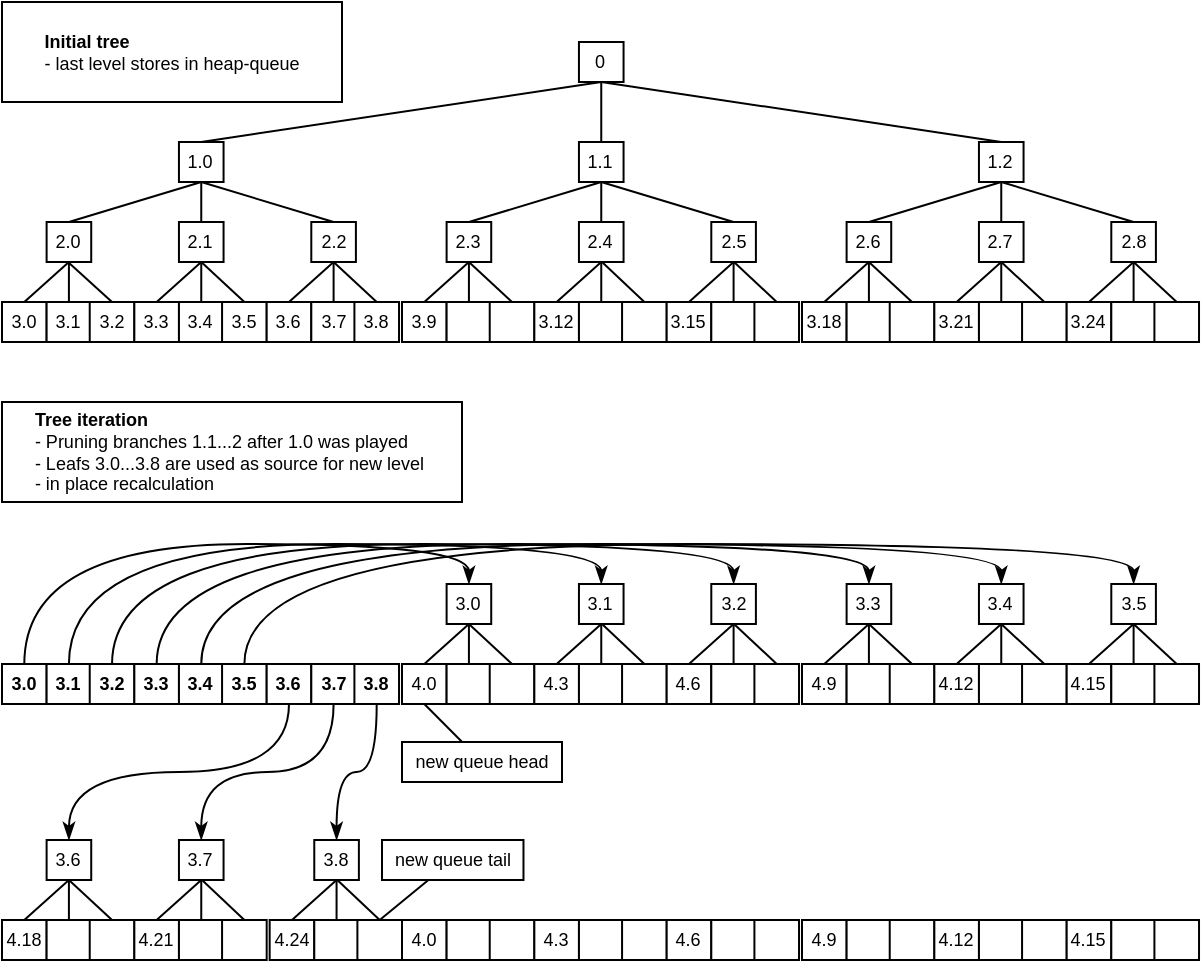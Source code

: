 <mxfile>
    <diagram id="C5RBs43oDa-KdzZeNtuy" name="Page-1">
        <mxGraphModel dx="778" dy="470" grid="1" gridSize="10" guides="1" tooltips="1" connect="1" arrows="1" fold="1" page="1" pageScale="1" pageWidth="827" pageHeight="1169" math="0" shadow="0">
            <root>
                <mxCell id="WIyWlLk6GJQsqaUBKTNV-0"/>
                <mxCell id="WIyWlLk6GJQsqaUBKTNV-1" parent="WIyWlLk6GJQsqaUBKTNV-0"/>
                <mxCell id="Z5hQmFH2F7mChiqIoMt5-158" value="" style="edgeStyle=none;rounded=0;orthogonalLoop=1;jettySize=auto;html=1;fontSize=9;entryX=0.5;entryY=0;entryDx=0;entryDy=0;endArrow=none;endFill=0;" parent="WIyWlLk6GJQsqaUBKTNV-1" source="Z5hQmFH2F7mChiqIoMt5-146" target="Z5hQmFH2F7mChiqIoMt5-14" edge="1">
                    <mxGeometry relative="1" as="geometry">
                        <mxPoint x="63.457" y="243" as="targetPoint"/>
                    </mxGeometry>
                </mxCell>
                <mxCell id="Z5hQmFH2F7mChiqIoMt5-254" value="" style="edgeStyle=none;rounded=0;orthogonalLoop=1;jettySize=auto;html=1;fontSize=9;exitX=0.5;exitY=1;exitDx=0;exitDy=0;endArrow=none;endFill=0;entryX=0.5;entryY=0;entryDx=0;entryDy=0;" parent="WIyWlLk6GJQsqaUBKTNV-1" source="Z5hQmFH2F7mChiqIoMt5-252" target="Z5hQmFH2F7mChiqIoMt5-146" edge="1">
                    <mxGeometry relative="1" as="geometry">
                        <mxPoint x="63.457" y="63" as="sourcePoint"/>
                    </mxGeometry>
                </mxCell>
                <mxCell id="Z5hQmFH2F7mChiqIoMt5-146" value="2.0" style="rounded=0;whiteSpace=wrap;html=1;fontSize=9;" parent="WIyWlLk6GJQsqaUBKTNV-1" vertex="1">
                    <mxGeometry x="52.305" y="143" width="22.305" height="20" as="geometry"/>
                </mxCell>
                <mxCell id="Z5hQmFH2F7mChiqIoMt5-156" value="" style="edgeStyle=none;rounded=0;orthogonalLoop=1;jettySize=auto;html=1;fontSize=9;entryX=0.5;entryY=0;entryDx=0;entryDy=0;endArrow=none;endFill=0;" parent="WIyWlLk6GJQsqaUBKTNV-1" target="Z5hQmFH2F7mChiqIoMt5-15" edge="1">
                    <mxGeometry relative="1" as="geometry">
                        <mxPoint x="63" y="163" as="sourcePoint"/>
                    </mxGeometry>
                </mxCell>
                <mxCell id="Z5hQmFH2F7mChiqIoMt5-157" value="" style="edgeStyle=none;rounded=0;orthogonalLoop=1;jettySize=auto;html=1;fontSize=9;exitX=0.5;exitY=1;exitDx=0;exitDy=0;entryX=0.5;entryY=0;entryDx=0;entryDy=0;endArrow=none;endFill=0;" parent="WIyWlLk6GJQsqaUBKTNV-1" source="Z5hQmFH2F7mChiqIoMt5-146" target="Z5hQmFH2F7mChiqIoMt5-13" edge="1">
                    <mxGeometry relative="1" as="geometry">
                        <mxPoint x="41.152" y="103" as="sourcePoint"/>
                    </mxGeometry>
                </mxCell>
                <object label="" branch="0" id="Z5hQmFH2F7mChiqIoMt5-19">
                    <mxCell style="group;fontSize=9;" parent="WIyWlLk6GJQsqaUBKTNV-1" vertex="1" connectable="0">
                        <mxGeometry x="30" y="183" width="66.171" height="20" as="geometry"/>
                    </mxCell>
                </object>
                <mxCell id="Z5hQmFH2F7mChiqIoMt5-13" value="3.0" style="rounded=0;whiteSpace=wrap;html=1;fontSize=9;" parent="Z5hQmFH2F7mChiqIoMt5-19" vertex="1">
                    <mxGeometry width="22.305" height="20" as="geometry"/>
                </mxCell>
                <mxCell id="Z5hQmFH2F7mChiqIoMt5-14" value="3.1&lt;span style=&quot;white-space: pre; font-size: 9px;&quot;&gt;&lt;/span&gt;" style="rounded=0;whiteSpace=wrap;html=1;fontSize=9;" parent="Z5hQmFH2F7mChiqIoMt5-19" vertex="1">
                    <mxGeometry x="22.305" width="22.305" height="20" as="geometry"/>
                </mxCell>
                <mxCell id="Z5hQmFH2F7mChiqIoMt5-15" value="3.2" style="rounded=0;whiteSpace=wrap;html=1;fontSize=9;" parent="Z5hQmFH2F7mChiqIoMt5-19" vertex="1">
                    <mxGeometry x="43.866" width="22.305" height="20" as="geometry"/>
                </mxCell>
                <mxCell id="Z5hQmFH2F7mChiqIoMt5-175" value="" style="edgeStyle=none;rounded=0;orthogonalLoop=1;jettySize=auto;html=1;fontSize=9;entryX=0.5;entryY=0;entryDx=0;entryDy=0;endArrow=none;endFill=0;" parent="WIyWlLk6GJQsqaUBKTNV-1" source="Z5hQmFH2F7mChiqIoMt5-176" target="Z5hQmFH2F7mChiqIoMt5-181" edge="1">
                    <mxGeometry relative="1" as="geometry">
                        <mxPoint x="129.627" y="243" as="targetPoint"/>
                    </mxGeometry>
                </mxCell>
                <mxCell id="Z5hQmFH2F7mChiqIoMt5-253" value="" style="edgeStyle=none;rounded=0;orthogonalLoop=1;jettySize=auto;html=1;fontSize=9;endArrow=none;endFill=0;" parent="WIyWlLk6GJQsqaUBKTNV-1" source="Z5hQmFH2F7mChiqIoMt5-252" target="Z5hQmFH2F7mChiqIoMt5-176" edge="1">
                    <mxGeometry relative="1" as="geometry"/>
                </mxCell>
                <mxCell id="Z5hQmFH2F7mChiqIoMt5-176" value="2.1" style="rounded=0;whiteSpace=wrap;html=1;fontSize=9;" parent="WIyWlLk6GJQsqaUBKTNV-1" vertex="1">
                    <mxGeometry x="118.475" y="143" width="22.305" height="20" as="geometry"/>
                </mxCell>
                <mxCell id="Z5hQmFH2F7mChiqIoMt5-177" value="" style="edgeStyle=none;rounded=0;orthogonalLoop=1;jettySize=auto;html=1;fontSize=9;exitX=0.5;exitY=1;exitDx=0;exitDy=0;entryX=0.5;entryY=0;entryDx=0;entryDy=0;endArrow=none;endFill=0;" parent="WIyWlLk6GJQsqaUBKTNV-1" source="Z5hQmFH2F7mChiqIoMt5-176" target="Z5hQmFH2F7mChiqIoMt5-182" edge="1">
                    <mxGeometry relative="1" as="geometry"/>
                </mxCell>
                <mxCell id="Z5hQmFH2F7mChiqIoMt5-178" value="" style="edgeStyle=none;rounded=0;orthogonalLoop=1;jettySize=auto;html=1;fontSize=9;exitX=0.5;exitY=1;exitDx=0;exitDy=0;entryX=0.5;entryY=0;entryDx=0;entryDy=0;endArrow=none;endFill=0;" parent="WIyWlLk6GJQsqaUBKTNV-1" source="Z5hQmFH2F7mChiqIoMt5-176" target="Z5hQmFH2F7mChiqIoMt5-180" edge="1">
                    <mxGeometry relative="1" as="geometry">
                        <mxPoint x="107.322" y="103" as="sourcePoint"/>
                    </mxGeometry>
                </mxCell>
                <object label="" branch="0" id="Z5hQmFH2F7mChiqIoMt5-179">
                    <mxCell style="group;fontSize=9;" parent="WIyWlLk6GJQsqaUBKTNV-1" vertex="1" connectable="0">
                        <mxGeometry x="96.17" y="183" width="66.171" height="20" as="geometry"/>
                    </mxCell>
                </object>
                <mxCell id="Z5hQmFH2F7mChiqIoMt5-180" value="3.3" style="rounded=0;whiteSpace=wrap;html=1;fontSize=9;" parent="Z5hQmFH2F7mChiqIoMt5-179" vertex="1">
                    <mxGeometry width="22.305" height="20" as="geometry"/>
                </mxCell>
                <mxCell id="Z5hQmFH2F7mChiqIoMt5-181" value="3.4" style="rounded=0;whiteSpace=wrap;html=1;fontSize=9;" parent="Z5hQmFH2F7mChiqIoMt5-179" vertex="1">
                    <mxGeometry x="22.305" width="22.305" height="20" as="geometry"/>
                </mxCell>
                <mxCell id="Z5hQmFH2F7mChiqIoMt5-182" value="3.5" style="rounded=0;whiteSpace=wrap;html=1;fontSize=9;" parent="Z5hQmFH2F7mChiqIoMt5-179" vertex="1">
                    <mxGeometry x="43.866" width="22.305" height="20" as="geometry"/>
                </mxCell>
                <mxCell id="Z5hQmFH2F7mChiqIoMt5-244" value="" style="edgeStyle=none;rounded=0;orthogonalLoop=1;jettySize=auto;html=1;fontSize=9;entryX=0.5;entryY=0;entryDx=0;entryDy=0;endArrow=none;endFill=0;" parent="WIyWlLk6GJQsqaUBKTNV-1" source="Z5hQmFH2F7mChiqIoMt5-245" target="Z5hQmFH2F7mChiqIoMt5-250" edge="1">
                    <mxGeometry relative="1" as="geometry">
                        <mxPoint x="195.797" y="243" as="targetPoint"/>
                    </mxGeometry>
                </mxCell>
                <mxCell id="Z5hQmFH2F7mChiqIoMt5-255" value="" style="edgeStyle=none;rounded=0;orthogonalLoop=1;jettySize=auto;html=1;fontSize=9;exitX=0.5;exitY=1;exitDx=0;exitDy=0;endArrow=none;endFill=0;exitPerimeter=0;entryX=0.5;entryY=0;entryDx=0;entryDy=0;" parent="WIyWlLk6GJQsqaUBKTNV-1" source="Z5hQmFH2F7mChiqIoMt5-252" target="Z5hQmFH2F7mChiqIoMt5-245" edge="1">
                    <mxGeometry relative="1" as="geometry">
                        <mxPoint x="195.797" y="63" as="sourcePoint"/>
                    </mxGeometry>
                </mxCell>
                <mxCell id="Z5hQmFH2F7mChiqIoMt5-245" value="2.2" style="rounded=0;whiteSpace=wrap;html=1;fontSize=9;" parent="WIyWlLk6GJQsqaUBKTNV-1" vertex="1">
                    <mxGeometry x="184.645" y="143" width="22.305" height="20" as="geometry"/>
                </mxCell>
                <mxCell id="Z5hQmFH2F7mChiqIoMt5-246" value="" style="edgeStyle=none;rounded=0;orthogonalLoop=1;jettySize=auto;html=1;fontSize=9;exitX=0.5;exitY=1;exitDx=0;exitDy=0;entryX=0.5;entryY=0;entryDx=0;entryDy=0;endArrow=none;endFill=0;" parent="WIyWlLk6GJQsqaUBKTNV-1" source="Z5hQmFH2F7mChiqIoMt5-245" target="Z5hQmFH2F7mChiqIoMt5-251" edge="1">
                    <mxGeometry relative="1" as="geometry"/>
                </mxCell>
                <mxCell id="Z5hQmFH2F7mChiqIoMt5-247" value="" style="edgeStyle=none;rounded=0;orthogonalLoop=1;jettySize=auto;html=1;fontSize=9;entryX=0.5;entryY=0;entryDx=0;entryDy=0;endArrow=none;endFill=0;exitX=0.5;exitY=1;exitDx=0;exitDy=0;" parent="WIyWlLk6GJQsqaUBKTNV-1" source="Z5hQmFH2F7mChiqIoMt5-245" target="Z5hQmFH2F7mChiqIoMt5-249" edge="1">
                    <mxGeometry relative="1" as="geometry">
                        <mxPoint x="173" y="153" as="sourcePoint"/>
                    </mxGeometry>
                </mxCell>
                <object label="" branch="0" id="Z5hQmFH2F7mChiqIoMt5-248">
                    <mxCell style="group;fontSize=9;" parent="WIyWlLk6GJQsqaUBKTNV-1" vertex="1" connectable="0">
                        <mxGeometry x="162.34" y="183" width="66.171" height="20" as="geometry"/>
                    </mxCell>
                </object>
                <mxCell id="Z5hQmFH2F7mChiqIoMt5-249" value="3.6" style="rounded=0;whiteSpace=wrap;html=1;fontSize=9;" parent="Z5hQmFH2F7mChiqIoMt5-248" vertex="1">
                    <mxGeometry width="22.305" height="20" as="geometry"/>
                </mxCell>
                <mxCell id="Z5hQmFH2F7mChiqIoMt5-250" value="3.7" style="rounded=0;whiteSpace=wrap;html=1;fontSize=9;" parent="Z5hQmFH2F7mChiqIoMt5-248" vertex="1">
                    <mxGeometry x="22.305" width="22.305" height="20" as="geometry"/>
                </mxCell>
                <mxCell id="Z5hQmFH2F7mChiqIoMt5-251" value="3.8" style="rounded=0;whiteSpace=wrap;html=1;fontSize=9;" parent="Z5hQmFH2F7mChiqIoMt5-248" vertex="1">
                    <mxGeometry x="43.866" width="22.305" height="20" as="geometry"/>
                </mxCell>
                <mxCell id="Z5hQmFH2F7mChiqIoMt5-319" value="" style="edgeStyle=none;rounded=0;orthogonalLoop=1;jettySize=auto;html=1;fontSize=9;endArrow=none;endFill=0;entryX=0.5;entryY=1;entryDx=0;entryDy=0;exitX=0.5;exitY=0;exitDx=0;exitDy=0;startArrow=none;" parent="WIyWlLk6GJQsqaUBKTNV-1" source="Z5hQmFH2F7mChiqIoMt5-252" target="Z5hQmFH2F7mChiqIoMt5-317" edge="1">
                    <mxGeometry relative="1" as="geometry">
                        <mxPoint x="129.627" y="23" as="targetPoint"/>
                    </mxGeometry>
                </mxCell>
                <mxCell id="Z5hQmFH2F7mChiqIoMt5-252" value="1.0" style="rounded=0;whiteSpace=wrap;html=1;fontSize=9;" parent="WIyWlLk6GJQsqaUBKTNV-1" vertex="1">
                    <mxGeometry x="118.475" y="103" width="22.305" height="20" as="geometry"/>
                </mxCell>
                <mxCell id="Z5hQmFH2F7mChiqIoMt5-261" value="" style="edgeStyle=none;rounded=0;orthogonalLoop=1;jettySize=auto;html=1;fontSize=9;entryX=0.5;entryY=0;entryDx=0;entryDy=0;endArrow=none;endFill=0;" parent="WIyWlLk6GJQsqaUBKTNV-1" source="Z5hQmFH2F7mChiqIoMt5-263" target="Z5hQmFH2F7mChiqIoMt5-268" edge="1">
                    <mxGeometry relative="1" as="geometry">
                        <mxPoint x="263.457" y="243" as="targetPoint"/>
                    </mxGeometry>
                </mxCell>
                <mxCell id="Z5hQmFH2F7mChiqIoMt5-262" value="" style="edgeStyle=none;rounded=0;orthogonalLoop=1;jettySize=auto;html=1;fontSize=9;exitX=0.5;exitY=1;exitDx=0;exitDy=0;endArrow=none;endFill=0;entryX=0.5;entryY=0;entryDx=0;entryDy=0;" parent="WIyWlLk6GJQsqaUBKTNV-1" source="Z5hQmFH2F7mChiqIoMt5-288" target="Z5hQmFH2F7mChiqIoMt5-263" edge="1">
                    <mxGeometry relative="1" as="geometry">
                        <mxPoint x="263.457" y="63" as="sourcePoint"/>
                    </mxGeometry>
                </mxCell>
                <mxCell id="Z5hQmFH2F7mChiqIoMt5-263" value="2.3" style="rounded=0;whiteSpace=wrap;html=1;fontSize=9;" parent="WIyWlLk6GJQsqaUBKTNV-1" vertex="1">
                    <mxGeometry x="252.305" y="143" width="22.305" height="20" as="geometry"/>
                </mxCell>
                <mxCell id="Z5hQmFH2F7mChiqIoMt5-264" value="" style="edgeStyle=none;rounded=0;orthogonalLoop=1;jettySize=auto;html=1;fontSize=9;exitX=0.5;exitY=1;exitDx=0;exitDy=0;entryX=0.5;entryY=0;entryDx=0;entryDy=0;endArrow=none;endFill=0;" parent="WIyWlLk6GJQsqaUBKTNV-1" source="Z5hQmFH2F7mChiqIoMt5-263" target="Z5hQmFH2F7mChiqIoMt5-269" edge="1">
                    <mxGeometry relative="1" as="geometry"/>
                </mxCell>
                <mxCell id="Z5hQmFH2F7mChiqIoMt5-265" value="" style="edgeStyle=none;rounded=0;orthogonalLoop=1;jettySize=auto;html=1;fontSize=9;exitX=0.5;exitY=1;exitDx=0;exitDy=0;entryX=0.5;entryY=0;entryDx=0;entryDy=0;endArrow=none;endFill=0;" parent="WIyWlLk6GJQsqaUBKTNV-1" source="Z5hQmFH2F7mChiqIoMt5-263" target="Z5hQmFH2F7mChiqIoMt5-267" edge="1">
                    <mxGeometry relative="1" as="geometry">
                        <mxPoint x="241.152" y="103" as="sourcePoint"/>
                    </mxGeometry>
                </mxCell>
                <object label="" branch="0" id="Z5hQmFH2F7mChiqIoMt5-266">
                    <mxCell style="group;fontSize=9;" parent="WIyWlLk6GJQsqaUBKTNV-1" vertex="1" connectable="0">
                        <mxGeometry x="230" y="183" width="66.171" height="20" as="geometry"/>
                    </mxCell>
                </object>
                <mxCell id="Z5hQmFH2F7mChiqIoMt5-267" value="3.9" style="rounded=0;whiteSpace=wrap;html=1;fontSize=9;" parent="Z5hQmFH2F7mChiqIoMt5-266" vertex="1">
                    <mxGeometry width="22.305" height="20" as="geometry"/>
                </mxCell>
                <mxCell id="Z5hQmFH2F7mChiqIoMt5-268" value="" style="rounded=0;whiteSpace=wrap;html=1;fontSize=9;" parent="Z5hQmFH2F7mChiqIoMt5-266" vertex="1">
                    <mxGeometry x="22.305" width="22.305" height="20" as="geometry"/>
                </mxCell>
                <mxCell id="Z5hQmFH2F7mChiqIoMt5-269" value="" style="rounded=0;whiteSpace=wrap;html=1;fontSize=9;" parent="Z5hQmFH2F7mChiqIoMt5-266" vertex="1">
                    <mxGeometry x="43.866" width="22.305" height="20" as="geometry"/>
                </mxCell>
                <mxCell id="Z5hQmFH2F7mChiqIoMt5-270" value="" style="edgeStyle=none;rounded=0;orthogonalLoop=1;jettySize=auto;html=1;fontSize=9;entryX=0.5;entryY=0;entryDx=0;entryDy=0;endArrow=none;endFill=0;" parent="WIyWlLk6GJQsqaUBKTNV-1" source="Z5hQmFH2F7mChiqIoMt5-272" target="Z5hQmFH2F7mChiqIoMt5-277" edge="1">
                    <mxGeometry relative="1" as="geometry">
                        <mxPoint x="329.627" y="243" as="targetPoint"/>
                    </mxGeometry>
                </mxCell>
                <mxCell id="Z5hQmFH2F7mChiqIoMt5-271" value="" style="edgeStyle=none;rounded=0;orthogonalLoop=1;jettySize=auto;html=1;fontSize=9;endArrow=none;endFill=0;" parent="WIyWlLk6GJQsqaUBKTNV-1" source="Z5hQmFH2F7mChiqIoMt5-288" target="Z5hQmFH2F7mChiqIoMt5-272" edge="1">
                    <mxGeometry relative="1" as="geometry"/>
                </mxCell>
                <mxCell id="Z5hQmFH2F7mChiqIoMt5-272" value="2.4" style="rounded=0;whiteSpace=wrap;html=1;fontSize=9;" parent="WIyWlLk6GJQsqaUBKTNV-1" vertex="1">
                    <mxGeometry x="318.475" y="143" width="22.305" height="20" as="geometry"/>
                </mxCell>
                <mxCell id="Z5hQmFH2F7mChiqIoMt5-273" value="" style="edgeStyle=none;rounded=0;orthogonalLoop=1;jettySize=auto;html=1;fontSize=9;entryX=0.5;entryY=0;entryDx=0;entryDy=0;endArrow=none;endFill=0;" parent="WIyWlLk6GJQsqaUBKTNV-1" target="Z5hQmFH2F7mChiqIoMt5-278" edge="1">
                    <mxGeometry relative="1" as="geometry">
                        <mxPoint x="330" y="163" as="sourcePoint"/>
                    </mxGeometry>
                </mxCell>
                <mxCell id="Z5hQmFH2F7mChiqIoMt5-274" value="" style="edgeStyle=none;rounded=0;orthogonalLoop=1;jettySize=auto;html=1;fontSize=9;exitX=0.5;exitY=1;exitDx=0;exitDy=0;entryX=0.5;entryY=0;entryDx=0;entryDy=0;endArrow=none;endFill=0;" parent="WIyWlLk6GJQsqaUBKTNV-1" source="Z5hQmFH2F7mChiqIoMt5-272" target="Z5hQmFH2F7mChiqIoMt5-276" edge="1">
                    <mxGeometry relative="1" as="geometry">
                        <mxPoint x="307.322" y="103" as="sourcePoint"/>
                    </mxGeometry>
                </mxCell>
                <object label="" branch="0" id="Z5hQmFH2F7mChiqIoMt5-275">
                    <mxCell style="group;fontSize=9;" parent="WIyWlLk6GJQsqaUBKTNV-1" vertex="1" connectable="0">
                        <mxGeometry x="296.17" y="183" width="66.171" height="20" as="geometry"/>
                    </mxCell>
                </object>
                <mxCell id="Z5hQmFH2F7mChiqIoMt5-276" value="3.12" style="rounded=0;whiteSpace=wrap;html=1;fontSize=9;" parent="Z5hQmFH2F7mChiqIoMt5-275" vertex="1">
                    <mxGeometry width="22.305" height="20" as="geometry"/>
                </mxCell>
                <mxCell id="Z5hQmFH2F7mChiqIoMt5-277" value="" style="rounded=0;whiteSpace=wrap;html=1;fontSize=9;" parent="Z5hQmFH2F7mChiqIoMt5-275" vertex="1">
                    <mxGeometry x="22.305" width="22.305" height="20" as="geometry"/>
                </mxCell>
                <mxCell id="Z5hQmFH2F7mChiqIoMt5-278" value="" style="rounded=0;whiteSpace=wrap;html=1;fontSize=9;" parent="Z5hQmFH2F7mChiqIoMt5-275" vertex="1">
                    <mxGeometry x="43.866" width="22.305" height="20" as="geometry"/>
                </mxCell>
                <mxCell id="Z5hQmFH2F7mChiqIoMt5-279" value="" style="edgeStyle=none;rounded=0;orthogonalLoop=1;jettySize=auto;html=1;fontSize=9;entryX=0.5;entryY=0;entryDx=0;entryDy=0;endArrow=none;endFill=0;" parent="WIyWlLk6GJQsqaUBKTNV-1" source="Z5hQmFH2F7mChiqIoMt5-281" target="Z5hQmFH2F7mChiqIoMt5-286" edge="1">
                    <mxGeometry relative="1" as="geometry">
                        <mxPoint x="395.797" y="243" as="targetPoint"/>
                    </mxGeometry>
                </mxCell>
                <mxCell id="Z5hQmFH2F7mChiqIoMt5-280" value="" style="edgeStyle=none;rounded=0;orthogonalLoop=1;jettySize=auto;html=1;fontSize=9;exitX=0.5;exitY=1;exitDx=0;exitDy=0;endArrow=none;endFill=0;entryX=0.5;entryY=0;entryDx=0;entryDy=0;" parent="WIyWlLk6GJQsqaUBKTNV-1" source="Z5hQmFH2F7mChiqIoMt5-288" target="Z5hQmFH2F7mChiqIoMt5-281" edge="1">
                    <mxGeometry relative="1" as="geometry">
                        <mxPoint x="395.797" y="63" as="sourcePoint"/>
                    </mxGeometry>
                </mxCell>
                <mxCell id="Z5hQmFH2F7mChiqIoMt5-281" value="2.5" style="rounded=0;whiteSpace=wrap;html=1;fontSize=9;" parent="WIyWlLk6GJQsqaUBKTNV-1" vertex="1">
                    <mxGeometry x="384.645" y="143" width="22.305" height="20" as="geometry"/>
                </mxCell>
                <mxCell id="Z5hQmFH2F7mChiqIoMt5-282" value="" style="edgeStyle=none;rounded=0;orthogonalLoop=1;jettySize=auto;html=1;fontSize=9;entryX=0.5;entryY=0;entryDx=0;entryDy=0;endArrow=none;endFill=0;" parent="WIyWlLk6GJQsqaUBKTNV-1" target="Z5hQmFH2F7mChiqIoMt5-287" edge="1">
                    <mxGeometry relative="1" as="geometry">
                        <mxPoint x="396" y="163" as="sourcePoint"/>
                    </mxGeometry>
                </mxCell>
                <mxCell id="Z5hQmFH2F7mChiqIoMt5-283" value="" style="edgeStyle=none;rounded=0;orthogonalLoop=1;jettySize=auto;html=1;fontSize=9;exitX=0.5;exitY=1;exitDx=0;exitDy=0;entryX=0.5;entryY=0;entryDx=0;entryDy=0;endArrow=none;endFill=0;" parent="WIyWlLk6GJQsqaUBKTNV-1" source="Z5hQmFH2F7mChiqIoMt5-281" target="Z5hQmFH2F7mChiqIoMt5-285" edge="1">
                    <mxGeometry relative="1" as="geometry">
                        <mxPoint x="373.492" y="103" as="sourcePoint"/>
                    </mxGeometry>
                </mxCell>
                <object label="" branch="0" id="Z5hQmFH2F7mChiqIoMt5-284">
                    <mxCell style="group;fontSize=9;" parent="WIyWlLk6GJQsqaUBKTNV-1" vertex="1" connectable="0">
                        <mxGeometry x="362.34" y="183" width="66.171" height="20" as="geometry"/>
                    </mxCell>
                </object>
                <mxCell id="Z5hQmFH2F7mChiqIoMt5-285" value="3.15" style="rounded=0;whiteSpace=wrap;html=1;fontSize=9;" parent="Z5hQmFH2F7mChiqIoMt5-284" vertex="1">
                    <mxGeometry width="22.305" height="20" as="geometry"/>
                </mxCell>
                <mxCell id="Z5hQmFH2F7mChiqIoMt5-286" value="" style="rounded=0;whiteSpace=wrap;html=1;fontSize=9;" parent="Z5hQmFH2F7mChiqIoMt5-284" vertex="1">
                    <mxGeometry x="22.305" width="22.305" height="20" as="geometry"/>
                </mxCell>
                <mxCell id="Z5hQmFH2F7mChiqIoMt5-287" value="" style="rounded=0;whiteSpace=wrap;html=1;fontSize=9;" parent="Z5hQmFH2F7mChiqIoMt5-284" vertex="1">
                    <mxGeometry x="43.866" width="22.305" height="20" as="geometry"/>
                </mxCell>
                <mxCell id="Z5hQmFH2F7mChiqIoMt5-318" value="" style="edgeStyle=none;rounded=0;orthogonalLoop=1;jettySize=auto;html=1;fontSize=9;endArrow=none;endFill=0;" parent="WIyWlLk6GJQsqaUBKTNV-1" source="Z5hQmFH2F7mChiqIoMt5-288" target="Z5hQmFH2F7mChiqIoMt5-317" edge="1">
                    <mxGeometry relative="1" as="geometry"/>
                </mxCell>
                <mxCell id="Z5hQmFH2F7mChiqIoMt5-288" value="1.1" style="rounded=0;whiteSpace=wrap;html=1;fontSize=9;" parent="WIyWlLk6GJQsqaUBKTNV-1" vertex="1">
                    <mxGeometry x="318.475" y="103" width="22.305" height="20" as="geometry"/>
                </mxCell>
                <mxCell id="Z5hQmFH2F7mChiqIoMt5-289" value="" style="edgeStyle=none;rounded=0;orthogonalLoop=1;jettySize=auto;html=1;fontSize=9;entryX=0.5;entryY=0;entryDx=0;entryDy=0;endArrow=none;endFill=0;" parent="WIyWlLk6GJQsqaUBKTNV-1" source="Z5hQmFH2F7mChiqIoMt5-291" target="Z5hQmFH2F7mChiqIoMt5-296" edge="1">
                    <mxGeometry relative="1" as="geometry">
                        <mxPoint x="463.457" y="243" as="targetPoint"/>
                    </mxGeometry>
                </mxCell>
                <mxCell id="Z5hQmFH2F7mChiqIoMt5-290" value="" style="edgeStyle=none;rounded=0;orthogonalLoop=1;jettySize=auto;html=1;fontSize=9;exitX=0.5;exitY=1;exitDx=0;exitDy=0;endArrow=none;endFill=0;entryX=0.5;entryY=0;entryDx=0;entryDy=0;" parent="WIyWlLk6GJQsqaUBKTNV-1" source="Z5hQmFH2F7mChiqIoMt5-316" target="Z5hQmFH2F7mChiqIoMt5-291" edge="1">
                    <mxGeometry relative="1" as="geometry">
                        <mxPoint x="463.457" y="63" as="sourcePoint"/>
                    </mxGeometry>
                </mxCell>
                <mxCell id="Z5hQmFH2F7mChiqIoMt5-291" value="2.6" style="rounded=0;whiteSpace=wrap;html=1;fontSize=9;" parent="WIyWlLk6GJQsqaUBKTNV-1" vertex="1">
                    <mxGeometry x="452.305" y="143" width="22.305" height="20" as="geometry"/>
                </mxCell>
                <mxCell id="Z5hQmFH2F7mChiqIoMt5-292" value="" style="edgeStyle=none;rounded=0;orthogonalLoop=1;jettySize=auto;html=1;fontSize=9;exitX=0.5;exitY=1;exitDx=0;exitDy=0;entryX=0.5;entryY=0;entryDx=0;entryDy=0;endArrow=none;endFill=0;" parent="WIyWlLk6GJQsqaUBKTNV-1" source="Z5hQmFH2F7mChiqIoMt5-291" target="Z5hQmFH2F7mChiqIoMt5-297" edge="1">
                    <mxGeometry relative="1" as="geometry"/>
                </mxCell>
                <mxCell id="Z5hQmFH2F7mChiqIoMt5-293" value="" style="edgeStyle=none;rounded=0;orthogonalLoop=1;jettySize=auto;html=1;fontSize=9;exitX=0.5;exitY=1;exitDx=0;exitDy=0;entryX=0.5;entryY=0;entryDx=0;entryDy=0;endArrow=none;endFill=0;" parent="WIyWlLk6GJQsqaUBKTNV-1" source="Z5hQmFH2F7mChiqIoMt5-291" target="Z5hQmFH2F7mChiqIoMt5-295" edge="1">
                    <mxGeometry relative="1" as="geometry">
                        <mxPoint x="441.152" y="103" as="sourcePoint"/>
                    </mxGeometry>
                </mxCell>
                <object label="" branch="0" id="Z5hQmFH2F7mChiqIoMt5-294">
                    <mxCell style="group;fontSize=9;" parent="WIyWlLk6GJQsqaUBKTNV-1" vertex="1" connectable="0">
                        <mxGeometry x="430" y="183" width="66.171" height="20" as="geometry"/>
                    </mxCell>
                </object>
                <mxCell id="Z5hQmFH2F7mChiqIoMt5-295" value="3.18" style="rounded=0;whiteSpace=wrap;html=1;fontSize=9;" parent="Z5hQmFH2F7mChiqIoMt5-294" vertex="1">
                    <mxGeometry width="22.305" height="20" as="geometry"/>
                </mxCell>
                <mxCell id="Z5hQmFH2F7mChiqIoMt5-296" value="" style="rounded=0;whiteSpace=wrap;html=1;fontSize=9;" parent="Z5hQmFH2F7mChiqIoMt5-294" vertex="1">
                    <mxGeometry x="22.305" width="22.305" height="20" as="geometry"/>
                </mxCell>
                <mxCell id="Z5hQmFH2F7mChiqIoMt5-297" value="" style="rounded=0;whiteSpace=wrap;html=1;fontSize=9;" parent="Z5hQmFH2F7mChiqIoMt5-294" vertex="1">
                    <mxGeometry x="43.866" width="22.305" height="20" as="geometry"/>
                </mxCell>
                <mxCell id="Z5hQmFH2F7mChiqIoMt5-298" value="" style="edgeStyle=none;rounded=0;orthogonalLoop=1;jettySize=auto;html=1;fontSize=9;entryX=0.5;entryY=0;entryDx=0;entryDy=0;endArrow=none;endFill=0;" parent="WIyWlLk6GJQsqaUBKTNV-1" source="Z5hQmFH2F7mChiqIoMt5-300" target="Z5hQmFH2F7mChiqIoMt5-305" edge="1">
                    <mxGeometry relative="1" as="geometry">
                        <mxPoint x="529.627" y="243" as="targetPoint"/>
                    </mxGeometry>
                </mxCell>
                <mxCell id="Z5hQmFH2F7mChiqIoMt5-299" value="" style="edgeStyle=none;rounded=0;orthogonalLoop=1;jettySize=auto;html=1;fontSize=9;endArrow=none;endFill=0;" parent="WIyWlLk6GJQsqaUBKTNV-1" source="Z5hQmFH2F7mChiqIoMt5-316" target="Z5hQmFH2F7mChiqIoMt5-300" edge="1">
                    <mxGeometry relative="1" as="geometry"/>
                </mxCell>
                <mxCell id="Z5hQmFH2F7mChiqIoMt5-300" value="2.7" style="rounded=0;whiteSpace=wrap;html=1;fontSize=9;" parent="WIyWlLk6GJQsqaUBKTNV-1" vertex="1">
                    <mxGeometry x="518.475" y="143" width="22.305" height="20" as="geometry"/>
                </mxCell>
                <mxCell id="Z5hQmFH2F7mChiqIoMt5-301" value="" style="edgeStyle=none;rounded=0;orthogonalLoop=1;jettySize=auto;html=1;fontSize=9;exitX=0.5;exitY=1;exitDx=0;exitDy=0;entryX=0.5;entryY=0;entryDx=0;entryDy=0;endArrow=none;endFill=0;" parent="WIyWlLk6GJQsqaUBKTNV-1" source="Z5hQmFH2F7mChiqIoMt5-300" target="Z5hQmFH2F7mChiqIoMt5-306" edge="1">
                    <mxGeometry relative="1" as="geometry"/>
                </mxCell>
                <mxCell id="Z5hQmFH2F7mChiqIoMt5-302" value="" style="edgeStyle=none;rounded=0;orthogonalLoop=1;jettySize=auto;html=1;fontSize=9;exitX=0.5;exitY=1;exitDx=0;exitDy=0;entryX=0.5;entryY=0;entryDx=0;entryDy=0;endArrow=none;endFill=0;" parent="WIyWlLk6GJQsqaUBKTNV-1" source="Z5hQmFH2F7mChiqIoMt5-300" target="Z5hQmFH2F7mChiqIoMt5-304" edge="1">
                    <mxGeometry relative="1" as="geometry">
                        <mxPoint x="507.322" y="103" as="sourcePoint"/>
                    </mxGeometry>
                </mxCell>
                <object label="" branch="0" id="Z5hQmFH2F7mChiqIoMt5-303">
                    <mxCell style="group;fontSize=9;" parent="WIyWlLk6GJQsqaUBKTNV-1" vertex="1" connectable="0">
                        <mxGeometry x="496.17" y="183" width="66.171" height="20" as="geometry"/>
                    </mxCell>
                </object>
                <mxCell id="Z5hQmFH2F7mChiqIoMt5-304" value="3.21" style="rounded=0;whiteSpace=wrap;html=1;fontSize=9;" parent="Z5hQmFH2F7mChiqIoMt5-303" vertex="1">
                    <mxGeometry width="22.305" height="20" as="geometry"/>
                </mxCell>
                <mxCell id="Z5hQmFH2F7mChiqIoMt5-305" value="" style="rounded=0;whiteSpace=wrap;html=1;fontSize=9;" parent="Z5hQmFH2F7mChiqIoMt5-303" vertex="1">
                    <mxGeometry x="22.305" width="22.305" height="20" as="geometry"/>
                </mxCell>
                <mxCell id="Z5hQmFH2F7mChiqIoMt5-306" value="" style="rounded=0;whiteSpace=wrap;html=1;fontSize=9;" parent="Z5hQmFH2F7mChiqIoMt5-303" vertex="1">
                    <mxGeometry x="43.866" width="22.305" height="20" as="geometry"/>
                </mxCell>
                <mxCell id="Z5hQmFH2F7mChiqIoMt5-307" value="" style="edgeStyle=none;rounded=0;orthogonalLoop=1;jettySize=auto;html=1;fontSize=9;entryX=0.5;entryY=0;entryDx=0;entryDy=0;endArrow=none;endFill=0;" parent="WIyWlLk6GJQsqaUBKTNV-1" source="Z5hQmFH2F7mChiqIoMt5-309" target="Z5hQmFH2F7mChiqIoMt5-314" edge="1">
                    <mxGeometry relative="1" as="geometry">
                        <mxPoint x="595.797" y="243" as="targetPoint"/>
                    </mxGeometry>
                </mxCell>
                <mxCell id="Z5hQmFH2F7mChiqIoMt5-308" value="" style="edgeStyle=none;rounded=0;orthogonalLoop=1;jettySize=auto;html=1;fontSize=9;exitX=0.5;exitY=1;exitDx=0;exitDy=0;endArrow=none;endFill=0;entryX=0.5;entryY=0;entryDx=0;entryDy=0;" parent="WIyWlLk6GJQsqaUBKTNV-1" source="Z5hQmFH2F7mChiqIoMt5-316" target="Z5hQmFH2F7mChiqIoMt5-309" edge="1">
                    <mxGeometry relative="1" as="geometry">
                        <mxPoint x="595.797" y="63" as="sourcePoint"/>
                    </mxGeometry>
                </mxCell>
                <mxCell id="Z5hQmFH2F7mChiqIoMt5-309" value="2.8" style="rounded=0;whiteSpace=wrap;html=1;fontSize=9;" parent="WIyWlLk6GJQsqaUBKTNV-1" vertex="1">
                    <mxGeometry x="584.645" y="143" width="22.305" height="20" as="geometry"/>
                </mxCell>
                <mxCell id="Z5hQmFH2F7mChiqIoMt5-310" value="" style="edgeStyle=none;rounded=0;orthogonalLoop=1;jettySize=auto;html=1;fontSize=9;exitX=0.5;exitY=1;exitDx=0;exitDy=0;entryX=0.5;entryY=0;entryDx=0;entryDy=0;endArrow=none;endFill=0;" parent="WIyWlLk6GJQsqaUBKTNV-1" source="Z5hQmFH2F7mChiqIoMt5-309" target="Z5hQmFH2F7mChiqIoMt5-315" edge="1">
                    <mxGeometry relative="1" as="geometry"/>
                </mxCell>
                <mxCell id="Z5hQmFH2F7mChiqIoMt5-311" value="" style="edgeStyle=none;rounded=0;orthogonalLoop=1;jettySize=auto;html=1;fontSize=9;exitX=0.5;exitY=1;exitDx=0;exitDy=0;entryX=0.5;entryY=0;entryDx=0;entryDy=0;endArrow=none;endFill=0;" parent="WIyWlLk6GJQsqaUBKTNV-1" source="Z5hQmFH2F7mChiqIoMt5-309" target="Z5hQmFH2F7mChiqIoMt5-313" edge="1">
                    <mxGeometry relative="1" as="geometry">
                        <mxPoint x="573.492" y="103" as="sourcePoint"/>
                    </mxGeometry>
                </mxCell>
                <object label="" branch="0" id="Z5hQmFH2F7mChiqIoMt5-312">
                    <mxCell style="group;fontSize=9;" parent="WIyWlLk6GJQsqaUBKTNV-1" vertex="1" connectable="0">
                        <mxGeometry x="562.34" y="183" width="66.171" height="20" as="geometry"/>
                    </mxCell>
                </object>
                <mxCell id="Z5hQmFH2F7mChiqIoMt5-313" value="3.24" style="rounded=0;whiteSpace=wrap;html=1;fontSize=9;" parent="Z5hQmFH2F7mChiqIoMt5-312" vertex="1">
                    <mxGeometry width="22.305" height="20" as="geometry"/>
                </mxCell>
                <mxCell id="Z5hQmFH2F7mChiqIoMt5-314" value="" style="rounded=0;whiteSpace=wrap;html=1;fontSize=9;" parent="Z5hQmFH2F7mChiqIoMt5-312" vertex="1">
                    <mxGeometry x="22.305" width="22.305" height="20" as="geometry"/>
                </mxCell>
                <mxCell id="Z5hQmFH2F7mChiqIoMt5-315" value="" style="rounded=0;whiteSpace=wrap;html=1;fontSize=9;" parent="Z5hQmFH2F7mChiqIoMt5-312" vertex="1">
                    <mxGeometry x="43.866" width="22.305" height="20" as="geometry"/>
                </mxCell>
                <mxCell id="Z5hQmFH2F7mChiqIoMt5-320" value="" style="edgeStyle=none;rounded=0;orthogonalLoop=1;jettySize=auto;html=1;fontSize=9;endArrow=none;endFill=0;entryX=0.5;entryY=1;entryDx=0;entryDy=0;exitX=0.5;exitY=0;exitDx=0;exitDy=0;" parent="WIyWlLk6GJQsqaUBKTNV-1" source="Z5hQmFH2F7mChiqIoMt5-316" target="Z5hQmFH2F7mChiqIoMt5-317" edge="1">
                    <mxGeometry relative="1" as="geometry">
                        <mxPoint x="529.627" y="23" as="targetPoint"/>
                    </mxGeometry>
                </mxCell>
                <mxCell id="Z5hQmFH2F7mChiqIoMt5-316" value="1.2" style="rounded=0;whiteSpace=wrap;html=1;fontSize=9;" parent="WIyWlLk6GJQsqaUBKTNV-1" vertex="1">
                    <mxGeometry x="518.475" y="103" width="22.305" height="20" as="geometry"/>
                </mxCell>
                <mxCell id="Z5hQmFH2F7mChiqIoMt5-317" value="0" style="rounded=0;whiteSpace=wrap;html=1;fontSize=9;" parent="WIyWlLk6GJQsqaUBKTNV-1" vertex="1">
                    <mxGeometry x="318.475" y="53" width="22.305" height="20" as="geometry"/>
                </mxCell>
                <mxCell id="nwHU5ip1WEYhQN9irnRJ-74" value="&lt;div align=&quot;left&quot;&gt;&lt;b&gt;Tree iteration&lt;/b&gt;&lt;/div&gt;&lt;div align=&quot;left&quot;&gt;- Pruning branches 1.1...2 after 1.0 was played&lt;br&gt;&lt;/div&gt;&lt;div align=&quot;left&quot;&gt;- Leafs 3.0...3.8 are used as source for new level&amp;nbsp;&lt;/div&gt;&lt;div align=&quot;left&quot;&gt;- in place recalculation&lt;/div&gt;" style="rounded=0;whiteSpace=wrap;html=1;fontSize=9;" parent="WIyWlLk6GJQsqaUBKTNV-1" vertex="1">
                    <mxGeometry x="30" y="233" width="230" height="50" as="geometry"/>
                </mxCell>
                <object label="" branch="0" id="nwHU5ip1WEYhQN9irnRJ-80">
                    <mxCell style="group;fontSize=9;fontStyle=1;" parent="WIyWlLk6GJQsqaUBKTNV-1" vertex="1" connectable="0">
                        <mxGeometry x="30" y="364" width="66.171" height="20" as="geometry"/>
                    </mxCell>
                </object>
                <mxCell id="nwHU5ip1WEYhQN9irnRJ-81" value="3.0" style="rounded=0;whiteSpace=wrap;html=1;fontSize=9;fontStyle=1;" parent="nwHU5ip1WEYhQN9irnRJ-80" vertex="1">
                    <mxGeometry width="22.305" height="20" as="geometry"/>
                </mxCell>
                <mxCell id="nwHU5ip1WEYhQN9irnRJ-82" value="3.1&lt;span style=&quot;white-space: pre; font-size: 9px;&quot;&gt;&lt;/span&gt;" style="rounded=0;whiteSpace=wrap;html=1;fontSize=9;fontStyle=1;" parent="nwHU5ip1WEYhQN9irnRJ-80" vertex="1">
                    <mxGeometry x="22.305" width="22.305" height="20" as="geometry"/>
                </mxCell>
                <mxCell id="nwHU5ip1WEYhQN9irnRJ-83" value="3.2" style="rounded=0;whiteSpace=wrap;html=1;fontSize=9;fontStyle=1;" parent="nwHU5ip1WEYhQN9irnRJ-80" vertex="1">
                    <mxGeometry x="43.866" width="22.305" height="20" as="geometry"/>
                </mxCell>
                <object label="" branch="0" id="nwHU5ip1WEYhQN9irnRJ-89">
                    <mxCell style="group;fontSize=9;fontStyle=1;" parent="WIyWlLk6GJQsqaUBKTNV-1" vertex="1" connectable="0">
                        <mxGeometry x="96.17" y="364" width="66.171" height="20" as="geometry"/>
                    </mxCell>
                </object>
                <mxCell id="nwHU5ip1WEYhQN9irnRJ-90" value="3.3" style="rounded=0;whiteSpace=wrap;html=1;fontSize=9;fontStyle=1;" parent="nwHU5ip1WEYhQN9irnRJ-89" vertex="1">
                    <mxGeometry width="22.305" height="20" as="geometry"/>
                </mxCell>
                <mxCell id="nwHU5ip1WEYhQN9irnRJ-91" value="3.4" style="rounded=0;whiteSpace=wrap;html=1;fontSize=9;fontStyle=1;" parent="nwHU5ip1WEYhQN9irnRJ-89" vertex="1">
                    <mxGeometry x="22.305" width="22.305" height="20" as="geometry"/>
                </mxCell>
                <mxCell id="nwHU5ip1WEYhQN9irnRJ-92" value="3.5" style="rounded=0;whiteSpace=wrap;html=1;fontSize=9;fontStyle=1;" parent="nwHU5ip1WEYhQN9irnRJ-89" vertex="1">
                    <mxGeometry x="43.866" width="22.305" height="20" as="geometry"/>
                </mxCell>
                <object label="" branch="0" id="nwHU5ip1WEYhQN9irnRJ-98">
                    <mxCell style="group;fontSize=9;fontStyle=1;" parent="WIyWlLk6GJQsqaUBKTNV-1" vertex="1" connectable="0">
                        <mxGeometry x="162.34" y="364" width="66.171" height="20" as="geometry"/>
                    </mxCell>
                </object>
                <mxCell id="nwHU5ip1WEYhQN9irnRJ-99" value="3.6" style="rounded=0;whiteSpace=wrap;html=1;fontSize=9;fontStyle=1;" parent="nwHU5ip1WEYhQN9irnRJ-98" vertex="1">
                    <mxGeometry width="22.305" height="20" as="geometry"/>
                </mxCell>
                <mxCell id="nwHU5ip1WEYhQN9irnRJ-100" value="3.7" style="rounded=0;whiteSpace=wrap;html=1;fontSize=9;fontStyle=1;" parent="nwHU5ip1WEYhQN9irnRJ-98" vertex="1">
                    <mxGeometry x="22.305" width="22.305" height="20" as="geometry"/>
                </mxCell>
                <mxCell id="nwHU5ip1WEYhQN9irnRJ-101" value="3.8" style="rounded=0;whiteSpace=wrap;html=1;fontSize=9;fontStyle=1;" parent="nwHU5ip1WEYhQN9irnRJ-98" vertex="1">
                    <mxGeometry x="43.866" width="22.305" height="20" as="geometry"/>
                </mxCell>
                <mxCell id="nwHU5ip1WEYhQN9irnRJ-102" value="" style="edgeStyle=none;rounded=0;orthogonalLoop=1;jettySize=auto;html=1;fontSize=9;entryX=0.5;entryY=0;entryDx=0;entryDy=0;endArrow=none;endFill=0;" parent="WIyWlLk6GJQsqaUBKTNV-1" source="nwHU5ip1WEYhQN9irnRJ-104" target="nwHU5ip1WEYhQN9irnRJ-109" edge="1">
                    <mxGeometry relative="1" as="geometry">
                        <mxPoint x="263.457" y="424" as="targetPoint"/>
                    </mxGeometry>
                </mxCell>
                <mxCell id="nwHU5ip1WEYhQN9irnRJ-104" value="3.0" style="rounded=0;whiteSpace=wrap;html=1;fontSize=9;" parent="WIyWlLk6GJQsqaUBKTNV-1" vertex="1">
                    <mxGeometry x="252.305" y="324" width="22.305" height="20" as="geometry"/>
                </mxCell>
                <mxCell id="nwHU5ip1WEYhQN9irnRJ-105" value="" style="edgeStyle=none;rounded=0;orthogonalLoop=1;jettySize=auto;html=1;fontSize=9;exitX=0.5;exitY=1;exitDx=0;exitDy=0;entryX=0.5;entryY=0;entryDx=0;entryDy=0;endArrow=none;endFill=0;" parent="WIyWlLk6GJQsqaUBKTNV-1" source="nwHU5ip1WEYhQN9irnRJ-104" target="nwHU5ip1WEYhQN9irnRJ-110" edge="1">
                    <mxGeometry relative="1" as="geometry"/>
                </mxCell>
                <mxCell id="nwHU5ip1WEYhQN9irnRJ-106" value="" style="edgeStyle=none;rounded=0;orthogonalLoop=1;jettySize=auto;html=1;fontSize=9;exitX=0.5;exitY=1;exitDx=0;exitDy=0;entryX=0.5;entryY=0;entryDx=0;entryDy=0;endArrow=none;endFill=0;" parent="WIyWlLk6GJQsqaUBKTNV-1" source="nwHU5ip1WEYhQN9irnRJ-104" target="nwHU5ip1WEYhQN9irnRJ-108" edge="1">
                    <mxGeometry relative="1" as="geometry">
                        <mxPoint x="241.152" y="284" as="sourcePoint"/>
                    </mxGeometry>
                </mxCell>
                <object label="" branch="0" id="nwHU5ip1WEYhQN9irnRJ-107">
                    <mxCell style="group;fontSize=9;" parent="WIyWlLk6GJQsqaUBKTNV-1" vertex="1" connectable="0">
                        <mxGeometry x="230" y="364" width="66.171" height="20" as="geometry"/>
                    </mxCell>
                </object>
                <mxCell id="nwHU5ip1WEYhQN9irnRJ-108" value="4.0" style="rounded=0;whiteSpace=wrap;html=1;fontSize=9;" parent="nwHU5ip1WEYhQN9irnRJ-107" vertex="1">
                    <mxGeometry width="22.305" height="20" as="geometry"/>
                </mxCell>
                <mxCell id="nwHU5ip1WEYhQN9irnRJ-109" value="" style="rounded=0;whiteSpace=wrap;html=1;fontSize=9;" parent="nwHU5ip1WEYhQN9irnRJ-107" vertex="1">
                    <mxGeometry x="22.305" width="22.305" height="20" as="geometry"/>
                </mxCell>
                <mxCell id="nwHU5ip1WEYhQN9irnRJ-110" value="" style="rounded=0;whiteSpace=wrap;html=1;fontSize=9;" parent="nwHU5ip1WEYhQN9irnRJ-107" vertex="1">
                    <mxGeometry x="43.866" width="22.305" height="20" as="geometry"/>
                </mxCell>
                <mxCell id="nwHU5ip1WEYhQN9irnRJ-111" value="" style="edgeStyle=none;rounded=0;orthogonalLoop=1;jettySize=auto;html=1;fontSize=9;entryX=0.5;entryY=0;entryDx=0;entryDy=0;endArrow=none;endFill=0;" parent="WIyWlLk6GJQsqaUBKTNV-1" source="nwHU5ip1WEYhQN9irnRJ-113" target="nwHU5ip1WEYhQN9irnRJ-118" edge="1">
                    <mxGeometry relative="1" as="geometry">
                        <mxPoint x="329.627" y="424" as="targetPoint"/>
                    </mxGeometry>
                </mxCell>
                <mxCell id="nwHU5ip1WEYhQN9irnRJ-113" value="3.1" style="rounded=0;whiteSpace=wrap;html=1;fontSize=9;" parent="WIyWlLk6GJQsqaUBKTNV-1" vertex="1">
                    <mxGeometry x="318.475" y="324" width="22.305" height="20" as="geometry"/>
                </mxCell>
                <mxCell id="nwHU5ip1WEYhQN9irnRJ-114" value="" style="edgeStyle=none;rounded=0;orthogonalLoop=1;jettySize=auto;html=1;fontSize=9;entryX=0.5;entryY=0;entryDx=0;entryDy=0;endArrow=none;endFill=0;" parent="WIyWlLk6GJQsqaUBKTNV-1" target="nwHU5ip1WEYhQN9irnRJ-119" edge="1">
                    <mxGeometry relative="1" as="geometry">
                        <mxPoint x="330" y="344" as="sourcePoint"/>
                    </mxGeometry>
                </mxCell>
                <mxCell id="nwHU5ip1WEYhQN9irnRJ-115" value="" style="edgeStyle=none;rounded=0;orthogonalLoop=1;jettySize=auto;html=1;fontSize=9;exitX=0.5;exitY=1;exitDx=0;exitDy=0;entryX=0.5;entryY=0;entryDx=0;entryDy=0;endArrow=none;endFill=0;" parent="WIyWlLk6GJQsqaUBKTNV-1" source="nwHU5ip1WEYhQN9irnRJ-113" target="nwHU5ip1WEYhQN9irnRJ-117" edge="1">
                    <mxGeometry relative="1" as="geometry">
                        <mxPoint x="307.322" y="284" as="sourcePoint"/>
                    </mxGeometry>
                </mxCell>
                <object label="" branch="0" id="nwHU5ip1WEYhQN9irnRJ-116">
                    <mxCell style="group;fontSize=9;" parent="WIyWlLk6GJQsqaUBKTNV-1" vertex="1" connectable="0">
                        <mxGeometry x="296.17" y="364" width="66.171" height="20" as="geometry"/>
                    </mxCell>
                </object>
                <mxCell id="nwHU5ip1WEYhQN9irnRJ-117" value="4.3" style="rounded=0;whiteSpace=wrap;html=1;fontSize=9;" parent="nwHU5ip1WEYhQN9irnRJ-116" vertex="1">
                    <mxGeometry width="22.305" height="20" as="geometry"/>
                </mxCell>
                <mxCell id="nwHU5ip1WEYhQN9irnRJ-118" value="" style="rounded=0;whiteSpace=wrap;html=1;fontSize=9;" parent="nwHU5ip1WEYhQN9irnRJ-116" vertex="1">
                    <mxGeometry x="22.305" width="22.305" height="20" as="geometry"/>
                </mxCell>
                <mxCell id="nwHU5ip1WEYhQN9irnRJ-119" value="" style="rounded=0;whiteSpace=wrap;html=1;fontSize=9;" parent="nwHU5ip1WEYhQN9irnRJ-116" vertex="1">
                    <mxGeometry x="43.866" width="22.305" height="20" as="geometry"/>
                </mxCell>
                <mxCell id="nwHU5ip1WEYhQN9irnRJ-120" value="" style="edgeStyle=none;rounded=0;orthogonalLoop=1;jettySize=auto;html=1;fontSize=9;entryX=0.5;entryY=0;entryDx=0;entryDy=0;endArrow=none;endFill=0;" parent="WIyWlLk6GJQsqaUBKTNV-1" source="nwHU5ip1WEYhQN9irnRJ-122" target="nwHU5ip1WEYhQN9irnRJ-127" edge="1">
                    <mxGeometry relative="1" as="geometry">
                        <mxPoint x="395.797" y="424" as="targetPoint"/>
                    </mxGeometry>
                </mxCell>
                <mxCell id="nwHU5ip1WEYhQN9irnRJ-122" value="3.2" style="rounded=0;whiteSpace=wrap;html=1;fontSize=9;" parent="WIyWlLk6GJQsqaUBKTNV-1" vertex="1">
                    <mxGeometry x="384.645" y="324" width="22.305" height="20" as="geometry"/>
                </mxCell>
                <mxCell id="nwHU5ip1WEYhQN9irnRJ-123" value="" style="edgeStyle=none;rounded=0;orthogonalLoop=1;jettySize=auto;html=1;fontSize=9;entryX=0.5;entryY=0;entryDx=0;entryDy=0;endArrow=none;endFill=0;" parent="WIyWlLk6GJQsqaUBKTNV-1" target="nwHU5ip1WEYhQN9irnRJ-128" edge="1">
                    <mxGeometry relative="1" as="geometry">
                        <mxPoint x="396" y="344" as="sourcePoint"/>
                    </mxGeometry>
                </mxCell>
                <mxCell id="nwHU5ip1WEYhQN9irnRJ-124" value="" style="edgeStyle=none;rounded=0;orthogonalLoop=1;jettySize=auto;html=1;fontSize=9;exitX=0.5;exitY=1;exitDx=0;exitDy=0;entryX=0.5;entryY=0;entryDx=0;entryDy=0;endArrow=none;endFill=0;" parent="WIyWlLk6GJQsqaUBKTNV-1" source="nwHU5ip1WEYhQN9irnRJ-122" target="nwHU5ip1WEYhQN9irnRJ-126" edge="1">
                    <mxGeometry relative="1" as="geometry">
                        <mxPoint x="373.492" y="284" as="sourcePoint"/>
                    </mxGeometry>
                </mxCell>
                <object label="" branch="0" id="nwHU5ip1WEYhQN9irnRJ-125">
                    <mxCell style="group;fontSize=9;" parent="WIyWlLk6GJQsqaUBKTNV-1" vertex="1" connectable="0">
                        <mxGeometry x="362.34" y="364" width="66.171" height="20" as="geometry"/>
                    </mxCell>
                </object>
                <mxCell id="nwHU5ip1WEYhQN9irnRJ-126" value="4.6" style="rounded=0;whiteSpace=wrap;html=1;fontSize=9;" parent="nwHU5ip1WEYhQN9irnRJ-125" vertex="1">
                    <mxGeometry width="22.305" height="20" as="geometry"/>
                </mxCell>
                <mxCell id="nwHU5ip1WEYhQN9irnRJ-127" value="" style="rounded=0;whiteSpace=wrap;html=1;fontSize=9;" parent="nwHU5ip1WEYhQN9irnRJ-125" vertex="1">
                    <mxGeometry x="22.305" width="22.305" height="20" as="geometry"/>
                </mxCell>
                <mxCell id="nwHU5ip1WEYhQN9irnRJ-128" value="" style="rounded=0;whiteSpace=wrap;html=1;fontSize=9;" parent="nwHU5ip1WEYhQN9irnRJ-125" vertex="1">
                    <mxGeometry x="43.866" width="22.305" height="20" as="geometry"/>
                </mxCell>
                <mxCell id="nwHU5ip1WEYhQN9irnRJ-129" value="" style="edgeStyle=none;rounded=0;orthogonalLoop=1;jettySize=auto;html=1;fontSize=9;entryX=0.5;entryY=0;entryDx=0;entryDy=0;endArrow=none;endFill=0;" parent="WIyWlLk6GJQsqaUBKTNV-1" source="nwHU5ip1WEYhQN9irnRJ-131" target="nwHU5ip1WEYhQN9irnRJ-136" edge="1">
                    <mxGeometry relative="1" as="geometry">
                        <mxPoint x="463.457" y="424" as="targetPoint"/>
                    </mxGeometry>
                </mxCell>
                <mxCell id="nwHU5ip1WEYhQN9irnRJ-131" value="3.3" style="rounded=0;whiteSpace=wrap;html=1;fontSize=9;" parent="WIyWlLk6GJQsqaUBKTNV-1" vertex="1">
                    <mxGeometry x="452.305" y="324" width="22.305" height="20" as="geometry"/>
                </mxCell>
                <mxCell id="nwHU5ip1WEYhQN9irnRJ-132" value="" style="edgeStyle=none;rounded=0;orthogonalLoop=1;jettySize=auto;html=1;fontSize=9;exitX=0.5;exitY=1;exitDx=0;exitDy=0;entryX=0.5;entryY=0;entryDx=0;entryDy=0;endArrow=none;endFill=0;" parent="WIyWlLk6GJQsqaUBKTNV-1" source="nwHU5ip1WEYhQN9irnRJ-131" target="nwHU5ip1WEYhQN9irnRJ-137" edge="1">
                    <mxGeometry relative="1" as="geometry"/>
                </mxCell>
                <mxCell id="nwHU5ip1WEYhQN9irnRJ-133" value="" style="edgeStyle=none;rounded=0;orthogonalLoop=1;jettySize=auto;html=1;fontSize=9;exitX=0.5;exitY=1;exitDx=0;exitDy=0;entryX=0.5;entryY=0;entryDx=0;entryDy=0;endArrow=none;endFill=0;" parent="WIyWlLk6GJQsqaUBKTNV-1" source="nwHU5ip1WEYhQN9irnRJ-131" target="nwHU5ip1WEYhQN9irnRJ-135" edge="1">
                    <mxGeometry relative="1" as="geometry">
                        <mxPoint x="441.152" y="284" as="sourcePoint"/>
                    </mxGeometry>
                </mxCell>
                <object label="" branch="0" id="nwHU5ip1WEYhQN9irnRJ-134">
                    <mxCell style="group;fontSize=9;" parent="WIyWlLk6GJQsqaUBKTNV-1" vertex="1" connectable="0">
                        <mxGeometry x="430" y="364" width="66.171" height="20" as="geometry"/>
                    </mxCell>
                </object>
                <mxCell id="nwHU5ip1WEYhQN9irnRJ-135" value="4.9" style="rounded=0;whiteSpace=wrap;html=1;fontSize=9;" parent="nwHU5ip1WEYhQN9irnRJ-134" vertex="1">
                    <mxGeometry width="22.305" height="20" as="geometry"/>
                </mxCell>
                <mxCell id="nwHU5ip1WEYhQN9irnRJ-136" value="" style="rounded=0;whiteSpace=wrap;html=1;fontSize=9;" parent="nwHU5ip1WEYhQN9irnRJ-134" vertex="1">
                    <mxGeometry x="22.305" width="22.305" height="20" as="geometry"/>
                </mxCell>
                <mxCell id="nwHU5ip1WEYhQN9irnRJ-137" value="" style="rounded=0;whiteSpace=wrap;html=1;fontSize=9;" parent="nwHU5ip1WEYhQN9irnRJ-134" vertex="1">
                    <mxGeometry x="43.866" width="22.305" height="20" as="geometry"/>
                </mxCell>
                <mxCell id="nwHU5ip1WEYhQN9irnRJ-138" value="" style="edgeStyle=none;rounded=0;orthogonalLoop=1;jettySize=auto;html=1;fontSize=9;entryX=0.5;entryY=0;entryDx=0;entryDy=0;endArrow=none;endFill=0;" parent="WIyWlLk6GJQsqaUBKTNV-1" source="nwHU5ip1WEYhQN9irnRJ-140" target="nwHU5ip1WEYhQN9irnRJ-145" edge="1">
                    <mxGeometry relative="1" as="geometry">
                        <mxPoint x="529.627" y="424" as="targetPoint"/>
                    </mxGeometry>
                </mxCell>
                <mxCell id="nwHU5ip1WEYhQN9irnRJ-140" value="3.4" style="rounded=0;whiteSpace=wrap;html=1;fontSize=9;" parent="WIyWlLk6GJQsqaUBKTNV-1" vertex="1">
                    <mxGeometry x="518.475" y="324" width="22.305" height="20" as="geometry"/>
                </mxCell>
                <mxCell id="nwHU5ip1WEYhQN9irnRJ-141" value="" style="edgeStyle=none;rounded=0;orthogonalLoop=1;jettySize=auto;html=1;fontSize=9;exitX=0.5;exitY=1;exitDx=0;exitDy=0;entryX=0.5;entryY=0;entryDx=0;entryDy=0;endArrow=none;endFill=0;" parent="WIyWlLk6GJQsqaUBKTNV-1" source="nwHU5ip1WEYhQN9irnRJ-140" target="nwHU5ip1WEYhQN9irnRJ-146" edge="1">
                    <mxGeometry relative="1" as="geometry"/>
                </mxCell>
                <mxCell id="nwHU5ip1WEYhQN9irnRJ-142" value="" style="edgeStyle=none;rounded=0;orthogonalLoop=1;jettySize=auto;html=1;fontSize=9;exitX=0.5;exitY=1;exitDx=0;exitDy=0;entryX=0.5;entryY=0;entryDx=0;entryDy=0;endArrow=none;endFill=0;" parent="WIyWlLk6GJQsqaUBKTNV-1" source="nwHU5ip1WEYhQN9irnRJ-140" target="nwHU5ip1WEYhQN9irnRJ-144" edge="1">
                    <mxGeometry relative="1" as="geometry">
                        <mxPoint x="507.322" y="284" as="sourcePoint"/>
                    </mxGeometry>
                </mxCell>
                <object label="" branch="0" id="nwHU5ip1WEYhQN9irnRJ-143">
                    <mxCell style="group;fontSize=9;" parent="WIyWlLk6GJQsqaUBKTNV-1" vertex="1" connectable="0">
                        <mxGeometry x="496.17" y="364" width="66.171" height="20" as="geometry"/>
                    </mxCell>
                </object>
                <mxCell id="nwHU5ip1WEYhQN9irnRJ-144" value="4.12" style="rounded=0;whiteSpace=wrap;html=1;fontSize=9;" parent="nwHU5ip1WEYhQN9irnRJ-143" vertex="1">
                    <mxGeometry width="22.305" height="20" as="geometry"/>
                </mxCell>
                <mxCell id="nwHU5ip1WEYhQN9irnRJ-145" value="" style="rounded=0;whiteSpace=wrap;html=1;fontSize=9;" parent="nwHU5ip1WEYhQN9irnRJ-143" vertex="1">
                    <mxGeometry x="22.305" width="22.305" height="20" as="geometry"/>
                </mxCell>
                <mxCell id="nwHU5ip1WEYhQN9irnRJ-146" value="" style="rounded=0;whiteSpace=wrap;html=1;fontSize=9;" parent="nwHU5ip1WEYhQN9irnRJ-143" vertex="1">
                    <mxGeometry x="43.866" width="22.305" height="20" as="geometry"/>
                </mxCell>
                <mxCell id="nwHU5ip1WEYhQN9irnRJ-147" value="" style="edgeStyle=none;rounded=0;orthogonalLoop=1;jettySize=auto;html=1;fontSize=9;entryX=0.5;entryY=0;entryDx=0;entryDy=0;endArrow=none;endFill=0;" parent="WIyWlLk6GJQsqaUBKTNV-1" source="nwHU5ip1WEYhQN9irnRJ-149" target="nwHU5ip1WEYhQN9irnRJ-154" edge="1">
                    <mxGeometry relative="1" as="geometry">
                        <mxPoint x="595.797" y="424" as="targetPoint"/>
                    </mxGeometry>
                </mxCell>
                <mxCell id="nwHU5ip1WEYhQN9irnRJ-149" value="3.5" style="rounded=0;whiteSpace=wrap;html=1;fontSize=9;" parent="WIyWlLk6GJQsqaUBKTNV-1" vertex="1">
                    <mxGeometry x="584.645" y="324" width="22.305" height="20" as="geometry"/>
                </mxCell>
                <mxCell id="nwHU5ip1WEYhQN9irnRJ-150" value="" style="edgeStyle=none;rounded=0;orthogonalLoop=1;jettySize=auto;html=1;fontSize=9;exitX=0.5;exitY=1;exitDx=0;exitDy=0;entryX=0.5;entryY=0;entryDx=0;entryDy=0;endArrow=none;endFill=0;" parent="WIyWlLk6GJQsqaUBKTNV-1" source="nwHU5ip1WEYhQN9irnRJ-149" target="nwHU5ip1WEYhQN9irnRJ-155" edge="1">
                    <mxGeometry relative="1" as="geometry"/>
                </mxCell>
                <mxCell id="nwHU5ip1WEYhQN9irnRJ-151" value="" style="edgeStyle=none;rounded=0;orthogonalLoop=1;jettySize=auto;html=1;fontSize=9;exitX=0.5;exitY=1;exitDx=0;exitDy=0;entryX=0.5;entryY=0;entryDx=0;entryDy=0;endArrow=none;endFill=0;" parent="WIyWlLk6GJQsqaUBKTNV-1" source="nwHU5ip1WEYhQN9irnRJ-149" target="nwHU5ip1WEYhQN9irnRJ-153" edge="1">
                    <mxGeometry relative="1" as="geometry">
                        <mxPoint x="573.492" y="284" as="sourcePoint"/>
                    </mxGeometry>
                </mxCell>
                <object label="" branch="0" id="nwHU5ip1WEYhQN9irnRJ-152">
                    <mxCell style="group;fontSize=9;" parent="WIyWlLk6GJQsqaUBKTNV-1" vertex="1" connectable="0">
                        <mxGeometry x="562.34" y="364" width="66.171" height="20" as="geometry"/>
                    </mxCell>
                </object>
                <mxCell id="nwHU5ip1WEYhQN9irnRJ-153" value="4.15" style="rounded=0;whiteSpace=wrap;html=1;fontSize=9;" parent="nwHU5ip1WEYhQN9irnRJ-152" vertex="1">
                    <mxGeometry width="22.305" height="20" as="geometry"/>
                </mxCell>
                <mxCell id="nwHU5ip1WEYhQN9irnRJ-154" value="" style="rounded=0;whiteSpace=wrap;html=1;fontSize=9;" parent="nwHU5ip1WEYhQN9irnRJ-152" vertex="1">
                    <mxGeometry x="22.305" width="22.305" height="20" as="geometry"/>
                </mxCell>
                <mxCell id="nwHU5ip1WEYhQN9irnRJ-155" value="" style="rounded=0;whiteSpace=wrap;html=1;fontSize=9;" parent="nwHU5ip1WEYhQN9irnRJ-152" vertex="1">
                    <mxGeometry x="43.866" width="22.305" height="20" as="geometry"/>
                </mxCell>
                <object label="" branch="0" id="nwHU5ip1WEYhQN9irnRJ-172">
                    <mxCell style="group;fontSize=9;" parent="WIyWlLk6GJQsqaUBKTNV-1" vertex="1" connectable="0">
                        <mxGeometry x="230" y="492" width="66.171" height="20" as="geometry"/>
                    </mxCell>
                </object>
                <mxCell id="nwHU5ip1WEYhQN9irnRJ-173" value="4.0" style="rounded=0;whiteSpace=wrap;html=1;fontSize=9;" parent="nwHU5ip1WEYhQN9irnRJ-172" vertex="1">
                    <mxGeometry width="22.305" height="20" as="geometry"/>
                </mxCell>
                <mxCell id="nwHU5ip1WEYhQN9irnRJ-174" value="" style="rounded=0;whiteSpace=wrap;html=1;fontSize=9;" parent="nwHU5ip1WEYhQN9irnRJ-172" vertex="1">
                    <mxGeometry x="22.305" width="22.305" height="20" as="geometry"/>
                </mxCell>
                <mxCell id="nwHU5ip1WEYhQN9irnRJ-175" value="" style="rounded=0;whiteSpace=wrap;html=1;fontSize=9;" parent="nwHU5ip1WEYhQN9irnRJ-172" vertex="1">
                    <mxGeometry x="43.866" width="22.305" height="20" as="geometry"/>
                </mxCell>
                <object label="" branch="0" id="nwHU5ip1WEYhQN9irnRJ-180">
                    <mxCell style="group;fontSize=9;" parent="WIyWlLk6GJQsqaUBKTNV-1" vertex="1" connectable="0">
                        <mxGeometry x="296.17" y="492" width="66.171" height="20" as="geometry"/>
                    </mxCell>
                </object>
                <mxCell id="nwHU5ip1WEYhQN9irnRJ-181" value="4.3" style="rounded=0;whiteSpace=wrap;html=1;fontSize=9;" parent="nwHU5ip1WEYhQN9irnRJ-180" vertex="1">
                    <mxGeometry width="22.305" height="20" as="geometry"/>
                </mxCell>
                <mxCell id="nwHU5ip1WEYhQN9irnRJ-182" value="" style="rounded=0;whiteSpace=wrap;html=1;fontSize=9;" parent="nwHU5ip1WEYhQN9irnRJ-180" vertex="1">
                    <mxGeometry x="22.305" width="22.305" height="20" as="geometry"/>
                </mxCell>
                <mxCell id="nwHU5ip1WEYhQN9irnRJ-183" value="" style="rounded=0;whiteSpace=wrap;html=1;fontSize=9;" parent="nwHU5ip1WEYhQN9irnRJ-180" vertex="1">
                    <mxGeometry x="43.866" width="22.305" height="20" as="geometry"/>
                </mxCell>
                <object label="" branch="0" id="nwHU5ip1WEYhQN9irnRJ-188">
                    <mxCell style="group;fontSize=9;" parent="WIyWlLk6GJQsqaUBKTNV-1" vertex="1" connectable="0">
                        <mxGeometry x="362.34" y="492" width="66.171" height="20" as="geometry"/>
                    </mxCell>
                </object>
                <mxCell id="nwHU5ip1WEYhQN9irnRJ-189" value="4.6" style="rounded=0;whiteSpace=wrap;html=1;fontSize=9;" parent="nwHU5ip1WEYhQN9irnRJ-188" vertex="1">
                    <mxGeometry width="22.305" height="20" as="geometry"/>
                </mxCell>
                <mxCell id="nwHU5ip1WEYhQN9irnRJ-190" value="" style="rounded=0;whiteSpace=wrap;html=1;fontSize=9;" parent="nwHU5ip1WEYhQN9irnRJ-188" vertex="1">
                    <mxGeometry x="22.305" width="22.305" height="20" as="geometry"/>
                </mxCell>
                <mxCell id="nwHU5ip1WEYhQN9irnRJ-191" value="" style="rounded=0;whiteSpace=wrap;html=1;fontSize=9;" parent="nwHU5ip1WEYhQN9irnRJ-188" vertex="1">
                    <mxGeometry x="43.866" width="22.305" height="20" as="geometry"/>
                </mxCell>
                <object label="" branch="0" id="nwHU5ip1WEYhQN9irnRJ-196">
                    <mxCell style="group;fontSize=9;" parent="WIyWlLk6GJQsqaUBKTNV-1" vertex="1" connectable="0">
                        <mxGeometry x="430" y="492" width="66.171" height="20" as="geometry"/>
                    </mxCell>
                </object>
                <mxCell id="nwHU5ip1WEYhQN9irnRJ-197" value="4.9" style="rounded=0;whiteSpace=wrap;html=1;fontSize=9;" parent="nwHU5ip1WEYhQN9irnRJ-196" vertex="1">
                    <mxGeometry width="22.305" height="20" as="geometry"/>
                </mxCell>
                <mxCell id="nwHU5ip1WEYhQN9irnRJ-198" value="" style="rounded=0;whiteSpace=wrap;html=1;fontSize=9;" parent="nwHU5ip1WEYhQN9irnRJ-196" vertex="1">
                    <mxGeometry x="22.305" width="22.305" height="20" as="geometry"/>
                </mxCell>
                <mxCell id="nwHU5ip1WEYhQN9irnRJ-199" value="" style="rounded=0;whiteSpace=wrap;html=1;fontSize=9;" parent="nwHU5ip1WEYhQN9irnRJ-196" vertex="1">
                    <mxGeometry x="43.866" width="22.305" height="20" as="geometry"/>
                </mxCell>
                <object label="" branch="0" id="nwHU5ip1WEYhQN9irnRJ-204">
                    <mxCell style="group;fontSize=9;" parent="WIyWlLk6GJQsqaUBKTNV-1" vertex="1" connectable="0">
                        <mxGeometry x="496.17" y="492" width="66.171" height="20" as="geometry"/>
                    </mxCell>
                </object>
                <mxCell id="nwHU5ip1WEYhQN9irnRJ-205" value="4.12" style="rounded=0;whiteSpace=wrap;html=1;fontSize=9;" parent="nwHU5ip1WEYhQN9irnRJ-204" vertex="1">
                    <mxGeometry width="22.305" height="20" as="geometry"/>
                </mxCell>
                <mxCell id="nwHU5ip1WEYhQN9irnRJ-206" value="" style="rounded=0;whiteSpace=wrap;html=1;fontSize=9;" parent="nwHU5ip1WEYhQN9irnRJ-204" vertex="1">
                    <mxGeometry x="22.305" width="22.305" height="20" as="geometry"/>
                </mxCell>
                <mxCell id="nwHU5ip1WEYhQN9irnRJ-207" value="" style="rounded=0;whiteSpace=wrap;html=1;fontSize=9;" parent="nwHU5ip1WEYhQN9irnRJ-204" vertex="1">
                    <mxGeometry x="43.866" width="22.305" height="20" as="geometry"/>
                </mxCell>
                <object label="" branch="0" id="nwHU5ip1WEYhQN9irnRJ-212">
                    <mxCell style="group;fontSize=9;" parent="WIyWlLk6GJQsqaUBKTNV-1" vertex="1" connectable="0">
                        <mxGeometry x="562.34" y="492" width="66.171" height="20" as="geometry"/>
                    </mxCell>
                </object>
                <mxCell id="nwHU5ip1WEYhQN9irnRJ-213" value="4.15" style="rounded=0;whiteSpace=wrap;html=1;fontSize=9;" parent="nwHU5ip1WEYhQN9irnRJ-212" vertex="1">
                    <mxGeometry width="22.305" height="20" as="geometry"/>
                </mxCell>
                <mxCell id="nwHU5ip1WEYhQN9irnRJ-214" value="" style="rounded=0;whiteSpace=wrap;html=1;fontSize=9;" parent="nwHU5ip1WEYhQN9irnRJ-212" vertex="1">
                    <mxGeometry x="22.305" width="22.305" height="20" as="geometry"/>
                </mxCell>
                <mxCell id="nwHU5ip1WEYhQN9irnRJ-215" value="" style="rounded=0;whiteSpace=wrap;html=1;fontSize=9;" parent="nwHU5ip1WEYhQN9irnRJ-212" vertex="1">
                    <mxGeometry x="43.866" width="22.305" height="20" as="geometry"/>
                </mxCell>
                <mxCell id="nwHU5ip1WEYhQN9irnRJ-216" value="" style="edgeStyle=none;rounded=0;orthogonalLoop=1;jettySize=auto;html=1;fontSize=9;entryX=0.5;entryY=0;entryDx=0;entryDy=0;endArrow=none;endFill=0;" parent="WIyWlLk6GJQsqaUBKTNV-1" source="nwHU5ip1WEYhQN9irnRJ-217" target="nwHU5ip1WEYhQN9irnRJ-222" edge="1">
                    <mxGeometry relative="1" as="geometry">
                        <mxPoint x="63.457" y="552" as="targetPoint"/>
                    </mxGeometry>
                </mxCell>
                <mxCell id="nwHU5ip1WEYhQN9irnRJ-217" value="3.6" style="rounded=0;whiteSpace=wrap;html=1;fontSize=9;" parent="WIyWlLk6GJQsqaUBKTNV-1" vertex="1">
                    <mxGeometry x="52.305" y="452" width="22.305" height="20" as="geometry"/>
                </mxCell>
                <mxCell id="nwHU5ip1WEYhQN9irnRJ-218" value="" style="edgeStyle=none;rounded=0;orthogonalLoop=1;jettySize=auto;html=1;fontSize=9;exitX=0.5;exitY=1;exitDx=0;exitDy=0;entryX=0.5;entryY=0;entryDx=0;entryDy=0;endArrow=none;endFill=0;" parent="WIyWlLk6GJQsqaUBKTNV-1" source="nwHU5ip1WEYhQN9irnRJ-217" target="nwHU5ip1WEYhQN9irnRJ-223" edge="1">
                    <mxGeometry relative="1" as="geometry"/>
                </mxCell>
                <mxCell id="nwHU5ip1WEYhQN9irnRJ-219" value="" style="edgeStyle=none;rounded=0;orthogonalLoop=1;jettySize=auto;html=1;fontSize=9;exitX=0.5;exitY=1;exitDx=0;exitDy=0;entryX=0.5;entryY=0;entryDx=0;entryDy=0;endArrow=none;endFill=0;" parent="WIyWlLk6GJQsqaUBKTNV-1" source="nwHU5ip1WEYhQN9irnRJ-217" target="nwHU5ip1WEYhQN9irnRJ-221" edge="1">
                    <mxGeometry relative="1" as="geometry">
                        <mxPoint x="41.152" y="412" as="sourcePoint"/>
                    </mxGeometry>
                </mxCell>
                <object label="" branch="0" id="nwHU5ip1WEYhQN9irnRJ-220">
                    <mxCell style="group;fontSize=9;" parent="WIyWlLk6GJQsqaUBKTNV-1" vertex="1" connectable="0">
                        <mxGeometry x="30" y="492" width="66.171" height="20" as="geometry"/>
                    </mxCell>
                </object>
                <mxCell id="nwHU5ip1WEYhQN9irnRJ-221" value="4.18" style="rounded=0;whiteSpace=wrap;html=1;fontSize=9;" parent="nwHU5ip1WEYhQN9irnRJ-220" vertex="1">
                    <mxGeometry width="22.305" height="20" as="geometry"/>
                </mxCell>
                <mxCell id="nwHU5ip1WEYhQN9irnRJ-222" value="" style="rounded=0;whiteSpace=wrap;html=1;fontSize=9;" parent="nwHU5ip1WEYhQN9irnRJ-220" vertex="1">
                    <mxGeometry x="22.305" width="22.305" height="20" as="geometry"/>
                </mxCell>
                <mxCell id="nwHU5ip1WEYhQN9irnRJ-223" value="" style="rounded=0;whiteSpace=wrap;html=1;fontSize=9;" parent="nwHU5ip1WEYhQN9irnRJ-220" vertex="1">
                    <mxGeometry x="43.866" width="22.305" height="20" as="geometry"/>
                </mxCell>
                <mxCell id="nwHU5ip1WEYhQN9irnRJ-224" value="" style="edgeStyle=none;rounded=0;orthogonalLoop=1;jettySize=auto;html=1;fontSize=9;entryX=0.5;entryY=0;entryDx=0;entryDy=0;endArrow=none;endFill=0;" parent="WIyWlLk6GJQsqaUBKTNV-1" source="nwHU5ip1WEYhQN9irnRJ-225" target="nwHU5ip1WEYhQN9irnRJ-230" edge="1">
                    <mxGeometry relative="1" as="geometry">
                        <mxPoint x="129.627" y="552" as="targetPoint"/>
                    </mxGeometry>
                </mxCell>
                <mxCell id="nwHU5ip1WEYhQN9irnRJ-225" value="3.7" style="rounded=0;whiteSpace=wrap;html=1;fontSize=9;" parent="WIyWlLk6GJQsqaUBKTNV-1" vertex="1">
                    <mxGeometry x="118.475" y="452" width="22.305" height="20" as="geometry"/>
                </mxCell>
                <mxCell id="nwHU5ip1WEYhQN9irnRJ-226" value="" style="edgeStyle=none;rounded=0;orthogonalLoop=1;jettySize=auto;html=1;fontSize=9;entryX=0.5;entryY=0;entryDx=0;entryDy=0;endArrow=none;endFill=0;" parent="WIyWlLk6GJQsqaUBKTNV-1" target="nwHU5ip1WEYhQN9irnRJ-231" edge="1">
                    <mxGeometry relative="1" as="geometry">
                        <mxPoint x="130.0" y="472" as="sourcePoint"/>
                    </mxGeometry>
                </mxCell>
                <mxCell id="nwHU5ip1WEYhQN9irnRJ-227" value="" style="edgeStyle=none;rounded=0;orthogonalLoop=1;jettySize=auto;html=1;fontSize=9;exitX=0.5;exitY=1;exitDx=0;exitDy=0;entryX=0.5;entryY=0;entryDx=0;entryDy=0;endArrow=none;endFill=0;" parent="WIyWlLk6GJQsqaUBKTNV-1" source="nwHU5ip1WEYhQN9irnRJ-225" target="nwHU5ip1WEYhQN9irnRJ-229" edge="1">
                    <mxGeometry relative="1" as="geometry">
                        <mxPoint x="107.322" y="412" as="sourcePoint"/>
                    </mxGeometry>
                </mxCell>
                <object label="" branch="0" id="nwHU5ip1WEYhQN9irnRJ-228">
                    <mxCell style="group;fontSize=9;" parent="WIyWlLk6GJQsqaUBKTNV-1" vertex="1" connectable="0">
                        <mxGeometry x="96.17" y="492" width="66.171" height="20" as="geometry"/>
                    </mxCell>
                </object>
                <mxCell id="nwHU5ip1WEYhQN9irnRJ-229" value="4.21" style="rounded=0;whiteSpace=wrap;html=1;fontSize=9;" parent="nwHU5ip1WEYhQN9irnRJ-228" vertex="1">
                    <mxGeometry width="22.305" height="20" as="geometry"/>
                </mxCell>
                <mxCell id="nwHU5ip1WEYhQN9irnRJ-230" value="" style="rounded=0;whiteSpace=wrap;html=1;fontSize=9;" parent="nwHU5ip1WEYhQN9irnRJ-228" vertex="1">
                    <mxGeometry x="22.305" width="22.305" height="20" as="geometry"/>
                </mxCell>
                <mxCell id="nwHU5ip1WEYhQN9irnRJ-231" value="" style="rounded=0;whiteSpace=wrap;html=1;fontSize=9;" parent="nwHU5ip1WEYhQN9irnRJ-228" vertex="1">
                    <mxGeometry x="43.866" width="22.305" height="20" as="geometry"/>
                </mxCell>
                <mxCell id="nwHU5ip1WEYhQN9irnRJ-276" value="" style="edgeStyle=none;rounded=0;orthogonalLoop=1;jettySize=auto;html=1;fontSize=9;entryX=0.5;entryY=0;entryDx=0;entryDy=0;endArrow=none;endFill=0;" parent="WIyWlLk6GJQsqaUBKTNV-1" source="nwHU5ip1WEYhQN9irnRJ-277" target="nwHU5ip1WEYhQN9irnRJ-282" edge="1">
                    <mxGeometry relative="1" as="geometry">
                        <mxPoint x="197.287" y="552" as="targetPoint"/>
                    </mxGeometry>
                </mxCell>
                <mxCell id="nwHU5ip1WEYhQN9irnRJ-277" value="3.8" style="rounded=0;whiteSpace=wrap;html=1;fontSize=9;" parent="WIyWlLk6GJQsqaUBKTNV-1" vertex="1">
                    <mxGeometry x="186.135" y="452" width="22.305" height="20" as="geometry"/>
                </mxCell>
                <mxCell id="nwHU5ip1WEYhQN9irnRJ-278" value="" style="edgeStyle=none;rounded=0;orthogonalLoop=1;jettySize=auto;html=1;fontSize=9;entryX=0.5;entryY=0;entryDx=0;entryDy=0;endArrow=none;endFill=0;" parent="WIyWlLk6GJQsqaUBKTNV-1" target="nwHU5ip1WEYhQN9irnRJ-283" edge="1">
                    <mxGeometry relative="1" as="geometry">
                        <mxPoint x="197.66" y="472" as="sourcePoint"/>
                    </mxGeometry>
                </mxCell>
                <mxCell id="nwHU5ip1WEYhQN9irnRJ-279" value="" style="edgeStyle=none;rounded=0;orthogonalLoop=1;jettySize=auto;html=1;fontSize=9;exitX=0.5;exitY=1;exitDx=0;exitDy=0;entryX=0.5;entryY=0;entryDx=0;entryDy=0;endArrow=none;endFill=0;" parent="WIyWlLk6GJQsqaUBKTNV-1" source="nwHU5ip1WEYhQN9irnRJ-277" target="nwHU5ip1WEYhQN9irnRJ-281" edge="1">
                    <mxGeometry relative="1" as="geometry">
                        <mxPoint x="174.982" y="412" as="sourcePoint"/>
                    </mxGeometry>
                </mxCell>
                <object label="" branch="0" id="nwHU5ip1WEYhQN9irnRJ-280">
                    <mxCell style="group;fontSize=9;" parent="WIyWlLk6GJQsqaUBKTNV-1" vertex="1" connectable="0">
                        <mxGeometry x="163.83" y="492" width="66.171" height="20" as="geometry"/>
                    </mxCell>
                </object>
                <mxCell id="nwHU5ip1WEYhQN9irnRJ-281" value="4.24" style="rounded=0;whiteSpace=wrap;html=1;fontSize=9;" parent="nwHU5ip1WEYhQN9irnRJ-280" vertex="1">
                    <mxGeometry width="22.305" height="20" as="geometry"/>
                </mxCell>
                <mxCell id="nwHU5ip1WEYhQN9irnRJ-282" value="" style="rounded=0;whiteSpace=wrap;html=1;fontSize=9;" parent="nwHU5ip1WEYhQN9irnRJ-280" vertex="1">
                    <mxGeometry x="22.305" width="22.305" height="20" as="geometry"/>
                </mxCell>
                <mxCell id="nwHU5ip1WEYhQN9irnRJ-283" value="" style="rounded=0;whiteSpace=wrap;html=1;fontSize=9;" parent="nwHU5ip1WEYhQN9irnRJ-280" vertex="1">
                    <mxGeometry x="43.866" width="22.305" height="20" as="geometry"/>
                </mxCell>
                <mxCell id="nwHU5ip1WEYhQN9irnRJ-287" value="new queue head" style="rounded=0;whiteSpace=wrap;html=1;fontSize=9;" parent="WIyWlLk6GJQsqaUBKTNV-1" vertex="1">
                    <mxGeometry x="230" y="403" width="80" height="20" as="geometry"/>
                </mxCell>
                <mxCell id="nwHU5ip1WEYhQN9irnRJ-288" value="" style="edgeStyle=none;rounded=0;orthogonalLoop=1;jettySize=auto;html=1;fontSize=9;endArrow=none;endFill=0;exitX=0.5;exitY=1;exitDx=0;exitDy=0;" parent="WIyWlLk6GJQsqaUBKTNV-1" source="nwHU5ip1WEYhQN9irnRJ-108" target="nwHU5ip1WEYhQN9irnRJ-287" edge="1">
                    <mxGeometry relative="1" as="geometry"/>
                </mxCell>
                <mxCell id="1" value="" style="edgeStyle=orthogonalEdgeStyle;curved=1;rounded=0;orthogonalLoop=1;jettySize=auto;html=1;endArrow=classicThin;endFill=1;entryX=0.5;entryY=0;entryDx=0;entryDy=0;exitX=0.5;exitY=0;exitDx=0;exitDy=0;" edge="1" parent="WIyWlLk6GJQsqaUBKTNV-1" source="nwHU5ip1WEYhQN9irnRJ-81" target="nwHU5ip1WEYhQN9irnRJ-104">
                    <mxGeometry relative="1" as="geometry"/>
                </mxCell>
                <mxCell id="2" value="" style="edgeStyle=orthogonalEdgeStyle;curved=1;rounded=0;orthogonalLoop=1;jettySize=auto;html=1;endArrow=classicThin;endFill=1;entryX=0.5;entryY=0;entryDx=0;entryDy=0;exitX=0.5;exitY=0;exitDx=0;exitDy=0;" edge="1" parent="WIyWlLk6GJQsqaUBKTNV-1" source="nwHU5ip1WEYhQN9irnRJ-82" target="nwHU5ip1WEYhQN9irnRJ-113">
                    <mxGeometry relative="1" as="geometry"/>
                </mxCell>
                <mxCell id="3" value="" style="edgeStyle=orthogonalEdgeStyle;curved=1;rounded=0;orthogonalLoop=1;jettySize=auto;html=1;endArrow=classicThin;endFill=1;entryX=0.5;entryY=0;entryDx=0;entryDy=0;exitX=0.5;exitY=0;exitDx=0;exitDy=0;" edge="1" parent="WIyWlLk6GJQsqaUBKTNV-1" source="nwHU5ip1WEYhQN9irnRJ-83" target="nwHU5ip1WEYhQN9irnRJ-122">
                    <mxGeometry relative="1" as="geometry"/>
                </mxCell>
                <mxCell id="4" value="" style="edgeStyle=orthogonalEdgeStyle;curved=1;rounded=0;orthogonalLoop=1;jettySize=auto;html=1;endArrow=classicThin;endFill=1;entryX=0.5;entryY=0;entryDx=0;entryDy=0;exitX=0.5;exitY=0;exitDx=0;exitDy=0;" edge="1" parent="WIyWlLk6GJQsqaUBKTNV-1" source="nwHU5ip1WEYhQN9irnRJ-90" target="nwHU5ip1WEYhQN9irnRJ-131">
                    <mxGeometry relative="1" as="geometry"/>
                </mxCell>
                <mxCell id="5" value="" style="edgeStyle=orthogonalEdgeStyle;curved=1;rounded=0;orthogonalLoop=1;jettySize=auto;html=1;endArrow=classicThin;endFill=1;entryX=0.5;entryY=0;entryDx=0;entryDy=0;exitX=0.5;exitY=0;exitDx=0;exitDy=0;" edge="1" parent="WIyWlLk6GJQsqaUBKTNV-1" source="nwHU5ip1WEYhQN9irnRJ-91" target="nwHU5ip1WEYhQN9irnRJ-140">
                    <mxGeometry relative="1" as="geometry"/>
                </mxCell>
                <mxCell id="7" value="" style="edgeStyle=orthogonalEdgeStyle;curved=1;rounded=0;orthogonalLoop=1;jettySize=auto;html=1;endArrow=classicThin;endFill=1;entryX=0.5;entryY=0;entryDx=0;entryDy=0;exitX=0.5;exitY=0;exitDx=0;exitDy=0;" edge="1" parent="WIyWlLk6GJQsqaUBKTNV-1" source="nwHU5ip1WEYhQN9irnRJ-92" target="nwHU5ip1WEYhQN9irnRJ-149">
                    <mxGeometry relative="1" as="geometry"/>
                </mxCell>
                <mxCell id="8" value="" style="edgeStyle=orthogonalEdgeStyle;curved=1;rounded=0;orthogonalLoop=1;jettySize=auto;html=1;endArrow=classicThin;endFill=1;entryX=0.5;entryY=0;entryDx=0;entryDy=0;exitX=0.5;exitY=1;exitDx=0;exitDy=0;" edge="1" parent="WIyWlLk6GJQsqaUBKTNV-1" source="nwHU5ip1WEYhQN9irnRJ-99" target="nwHU5ip1WEYhQN9irnRJ-217">
                    <mxGeometry relative="1" as="geometry"/>
                </mxCell>
                <mxCell id="9" value="" style="edgeStyle=orthogonalEdgeStyle;curved=1;rounded=0;orthogonalLoop=1;jettySize=auto;html=1;endArrow=classicThin;endFill=1;entryX=0.5;entryY=0;entryDx=0;entryDy=0;exitX=0.5;exitY=1;exitDx=0;exitDy=0;" edge="1" parent="WIyWlLk6GJQsqaUBKTNV-1" source="nwHU5ip1WEYhQN9irnRJ-100" target="nwHU5ip1WEYhQN9irnRJ-225">
                    <mxGeometry relative="1" as="geometry"/>
                </mxCell>
                <mxCell id="10" value="" style="edgeStyle=orthogonalEdgeStyle;curved=1;rounded=0;orthogonalLoop=1;jettySize=auto;html=1;endArrow=classicThin;endFill=1;entryX=0.5;entryY=0;entryDx=0;entryDy=0;" edge="1" parent="WIyWlLk6GJQsqaUBKTNV-1" source="nwHU5ip1WEYhQN9irnRJ-101" target="nwHU5ip1WEYhQN9irnRJ-277">
                    <mxGeometry relative="1" as="geometry"/>
                </mxCell>
                <mxCell id="12" value="&lt;div align=&quot;left&quot;&gt;&lt;b&gt;Initial tree&lt;/b&gt;&lt;/div&gt;&lt;div align=&quot;left&quot;&gt;- last level stores in heap-queue&lt;/div&gt;" style="rounded=0;whiteSpace=wrap;html=1;fontSize=9;" vertex="1" parent="WIyWlLk6GJQsqaUBKTNV-1">
                    <mxGeometry x="30" y="33" width="170" height="50" as="geometry"/>
                </mxCell>
                <mxCell id="14" value="new queue tail" style="rounded=0;whiteSpace=wrap;html=1;fontSize=9;" vertex="1" parent="WIyWlLk6GJQsqaUBKTNV-1">
                    <mxGeometry x="220" y="452" width="70.74" height="20" as="geometry"/>
                </mxCell>
                <mxCell id="15" value="" style="rounded=0;orthogonalLoop=1;jettySize=auto;html=1;endArrow=none;endFill=0;exitX=0.5;exitY=0;exitDx=0;exitDy=0;" edge="1" parent="WIyWlLk6GJQsqaUBKTNV-1" source="nwHU5ip1WEYhQN9irnRJ-283" target="14">
                    <mxGeometry relative="1" as="geometry"/>
                </mxCell>
            </root>
        </mxGraphModel>
    </diagram>
</mxfile>